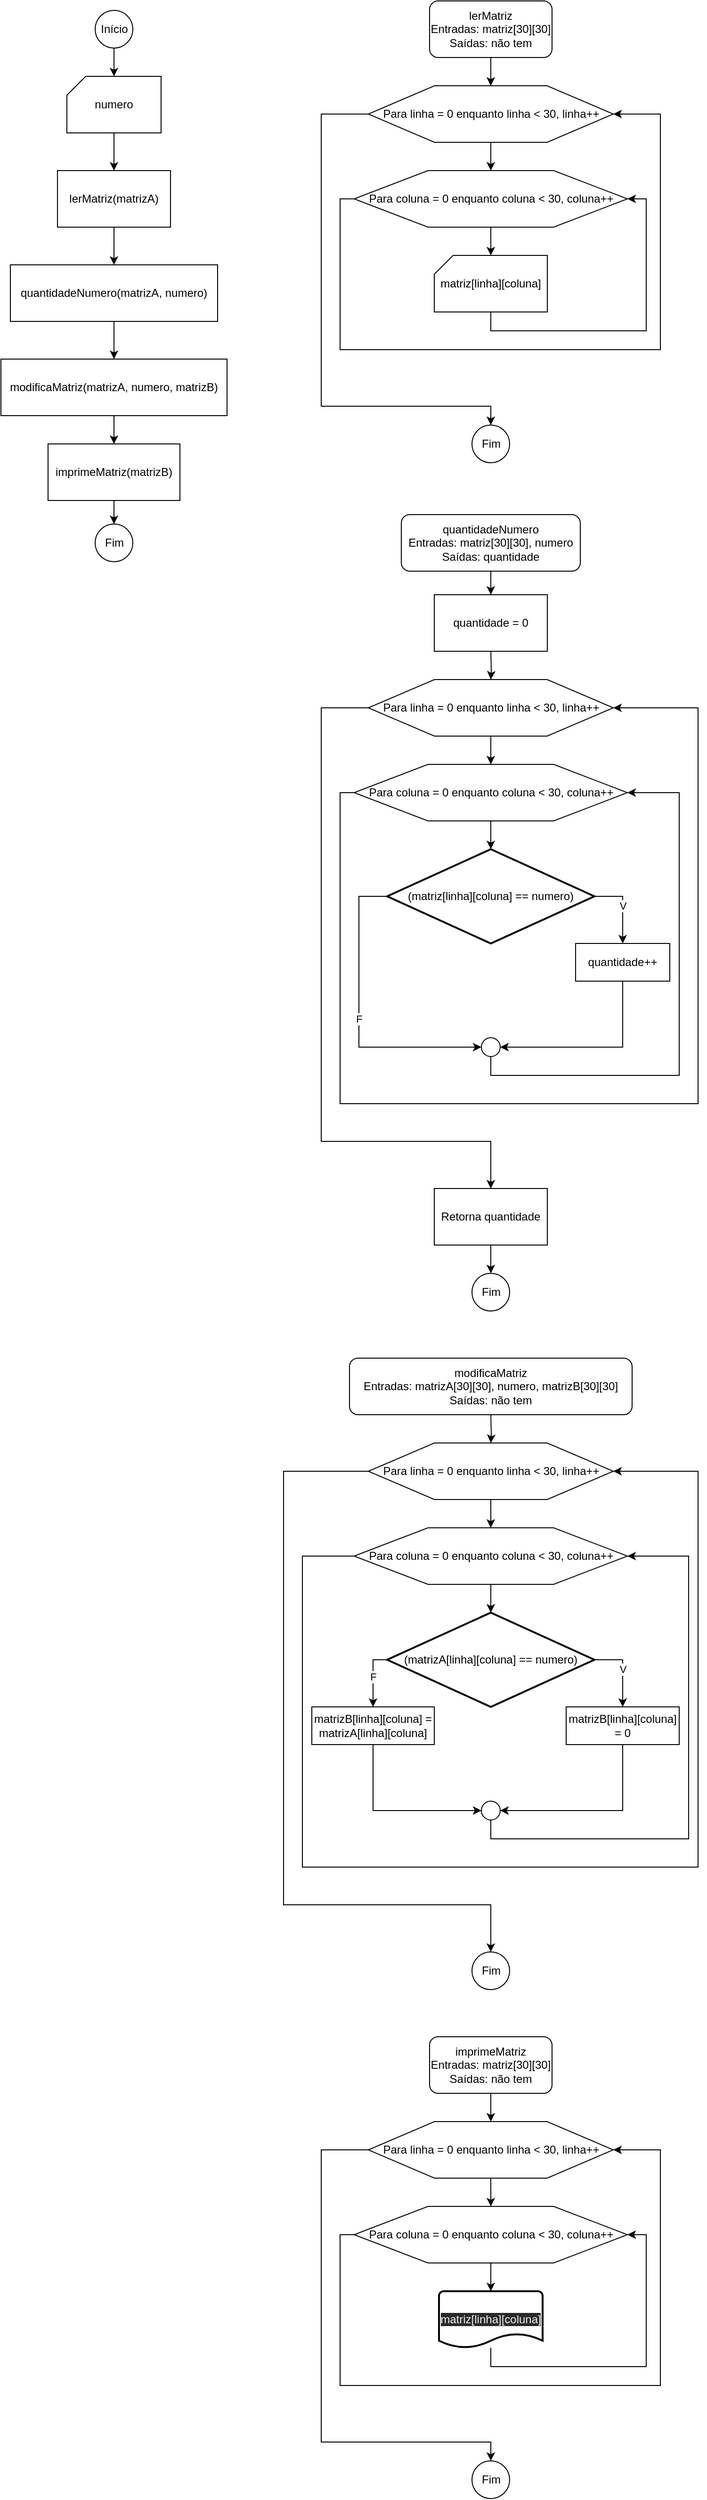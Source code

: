 <mxfile version="18.1.3" type="device"><diagram id="iU4swdLSRw2K233-CG_D" name="Página-1"><mxGraphModel dx="2594" dy="1726" grid="1" gridSize="10" guides="1" tooltips="1" connect="1" arrows="1" fold="1" page="1" pageScale="1" pageWidth="827" pageHeight="1169" math="0" shadow="0"><root><mxCell id="0"/><mxCell id="1" parent="0"/><mxCell id="jXp28sljwEBkefwlSQyI-7" value="" style="edgeStyle=orthogonalEdgeStyle;rounded=0;orthogonalLoop=1;jettySize=auto;html=1;" edge="1" parent="1" source="jXp28sljwEBkefwlSQyI-1" target="jXp28sljwEBkefwlSQyI-3"><mxGeometry relative="1" as="geometry"/></mxCell><mxCell id="jXp28sljwEBkefwlSQyI-1" value="Início" style="verticalLabelPosition=middle;verticalAlign=middle;html=1;shape=mxgraph.flowchart.on-page_reference;labelPosition=center;align=center;" vertex="1" parent="1"><mxGeometry x="140" y="20" width="40" height="40" as="geometry"/></mxCell><mxCell id="jXp28sljwEBkefwlSQyI-8" value="" style="edgeStyle=orthogonalEdgeStyle;rounded=0;orthogonalLoop=1;jettySize=auto;html=1;" edge="1" parent="1" source="jXp28sljwEBkefwlSQyI-3" target="jXp28sljwEBkefwlSQyI-4"><mxGeometry relative="1" as="geometry"/></mxCell><mxCell id="jXp28sljwEBkefwlSQyI-3" value="numero" style="verticalLabelPosition=middle;verticalAlign=middle;html=1;shape=card;whiteSpace=wrap;size=20;arcSize=12;labelPosition=center;align=center;" vertex="1" parent="1"><mxGeometry x="110" y="90" width="100" height="60" as="geometry"/></mxCell><mxCell id="jXp28sljwEBkefwlSQyI-9" value="" style="edgeStyle=orthogonalEdgeStyle;rounded=0;orthogonalLoop=1;jettySize=auto;html=1;" edge="1" parent="1" source="jXp28sljwEBkefwlSQyI-4" target="jXp28sljwEBkefwlSQyI-5"><mxGeometry relative="1" as="geometry"/></mxCell><mxCell id="jXp28sljwEBkefwlSQyI-4" value="lerMatriz(matrizA)" style="rounded=0;whiteSpace=wrap;html=1;" vertex="1" parent="1"><mxGeometry x="100" y="190" width="120" height="60" as="geometry"/></mxCell><mxCell id="jXp28sljwEBkefwlSQyI-10" value="" style="edgeStyle=orthogonalEdgeStyle;rounded=0;orthogonalLoop=1;jettySize=auto;html=1;" edge="1" parent="1" source="jXp28sljwEBkefwlSQyI-5" target="jXp28sljwEBkefwlSQyI-6"><mxGeometry relative="1" as="geometry"/></mxCell><mxCell id="jXp28sljwEBkefwlSQyI-5" value="quantidadeNumero(matrizA, numero)" style="rounded=0;whiteSpace=wrap;html=1;" vertex="1" parent="1"><mxGeometry x="50" y="290" width="220" height="60" as="geometry"/></mxCell><mxCell id="jXp28sljwEBkefwlSQyI-77" value="" style="edgeStyle=orthogonalEdgeStyle;rounded=0;orthogonalLoop=1;jettySize=auto;html=1;" edge="1" parent="1" source="jXp28sljwEBkefwlSQyI-6" target="jXp28sljwEBkefwlSQyI-76"><mxGeometry relative="1" as="geometry"/></mxCell><mxCell id="jXp28sljwEBkefwlSQyI-6" value="modificaMatriz(matrizA, numero, matrizB)" style="rounded=0;whiteSpace=wrap;html=1;" vertex="1" parent="1"><mxGeometry x="40" y="390" width="240" height="60" as="geometry"/></mxCell><mxCell id="jXp28sljwEBkefwlSQyI-11" value="Fim" style="verticalLabelPosition=middle;verticalAlign=middle;html=1;shape=mxgraph.flowchart.on-page_reference;labelPosition=center;align=center;" vertex="1" parent="1"><mxGeometry x="140" y="565" width="40" height="40" as="geometry"/></mxCell><mxCell id="jXp28sljwEBkefwlSQyI-16" value="" style="edgeStyle=orthogonalEdgeStyle;rounded=0;orthogonalLoop=1;jettySize=auto;html=1;" edge="1" parent="1" source="jXp28sljwEBkefwlSQyI-13" target="jXp28sljwEBkefwlSQyI-14"><mxGeometry relative="1" as="geometry"/></mxCell><mxCell id="jXp28sljwEBkefwlSQyI-13" value="lerMatriz&lt;br&gt;Entradas: matriz[30][30]&lt;br&gt;Saídas: não tem" style="rounded=1;whiteSpace=wrap;html=1;" vertex="1" parent="1"><mxGeometry x="495" y="10" width="130" height="60" as="geometry"/></mxCell><mxCell id="jXp28sljwEBkefwlSQyI-17" value="" style="edgeStyle=orthogonalEdgeStyle;rounded=0;orthogonalLoop=1;jettySize=auto;html=1;" edge="1" parent="1" source="jXp28sljwEBkefwlSQyI-14" target="jXp28sljwEBkefwlSQyI-15"><mxGeometry relative="1" as="geometry"/></mxCell><mxCell id="jXp28sljwEBkefwlSQyI-23" style="edgeStyle=orthogonalEdgeStyle;rounded=0;orthogonalLoop=1;jettySize=auto;html=1;entryX=0.5;entryY=0;entryDx=0;entryDy=0;entryPerimeter=0;" edge="1" parent="1" source="jXp28sljwEBkefwlSQyI-14" target="jXp28sljwEBkefwlSQyI-22"><mxGeometry relative="1" as="geometry"><Array as="points"><mxPoint x="380" y="130"/><mxPoint x="380" y="440"/><mxPoint x="560" y="440"/></Array></mxGeometry></mxCell><mxCell id="jXp28sljwEBkefwlSQyI-14" value="Para linha = 0 enquanto linha &amp;lt; 30, linha++" style="verticalLabelPosition=middle;verticalAlign=middle;html=1;shape=hexagon;perimeter=hexagonPerimeter2;arcSize=6;size=0.27;labelPosition=center;align=center;" vertex="1" parent="1"><mxGeometry x="430" y="100" width="260" height="60" as="geometry"/></mxCell><mxCell id="jXp28sljwEBkefwlSQyI-19" value="" style="edgeStyle=orthogonalEdgeStyle;rounded=0;orthogonalLoop=1;jettySize=auto;html=1;" edge="1" parent="1" source="jXp28sljwEBkefwlSQyI-15" target="jXp28sljwEBkefwlSQyI-18"><mxGeometry relative="1" as="geometry"/></mxCell><mxCell id="jXp28sljwEBkefwlSQyI-21" style="edgeStyle=orthogonalEdgeStyle;rounded=0;orthogonalLoop=1;jettySize=auto;html=1;entryX=1;entryY=0.5;entryDx=0;entryDy=0;" edge="1" parent="1" source="jXp28sljwEBkefwlSQyI-15" target="jXp28sljwEBkefwlSQyI-14"><mxGeometry relative="1" as="geometry"><Array as="points"><mxPoint x="400" y="220"/><mxPoint x="400" y="380"/><mxPoint x="740" y="380"/><mxPoint x="740" y="130"/></Array></mxGeometry></mxCell><mxCell id="jXp28sljwEBkefwlSQyI-15" value="Para coluna = 0 enquanto coluna &amp;lt; 30, coluna++" style="verticalLabelPosition=middle;verticalAlign=middle;html=1;shape=hexagon;perimeter=hexagonPerimeter2;arcSize=6;size=0.27;labelPosition=center;align=center;" vertex="1" parent="1"><mxGeometry x="415" y="190" width="290" height="60" as="geometry"/></mxCell><mxCell id="jXp28sljwEBkefwlSQyI-20" style="edgeStyle=orthogonalEdgeStyle;rounded=0;orthogonalLoop=1;jettySize=auto;html=1;entryX=1;entryY=0.5;entryDx=0;entryDy=0;" edge="1" parent="1" source="jXp28sljwEBkefwlSQyI-18" target="jXp28sljwEBkefwlSQyI-15"><mxGeometry relative="1" as="geometry"><Array as="points"><mxPoint x="560" y="360"/><mxPoint x="725" y="360"/><mxPoint x="725" y="220"/></Array></mxGeometry></mxCell><mxCell id="jXp28sljwEBkefwlSQyI-18" value="matriz[linha][coluna]" style="verticalLabelPosition=middle;verticalAlign=middle;html=1;shape=card;whiteSpace=wrap;size=20;arcSize=12;labelPosition=center;align=center;" vertex="1" parent="1"><mxGeometry x="500" y="280" width="120" height="60" as="geometry"/></mxCell><mxCell id="jXp28sljwEBkefwlSQyI-22" value="Fim" style="verticalLabelPosition=middle;verticalAlign=middle;html=1;shape=mxgraph.flowchart.on-page_reference;labelPosition=center;align=center;" vertex="1" parent="1"><mxGeometry x="540" y="460" width="40" height="40" as="geometry"/></mxCell><mxCell id="jXp28sljwEBkefwlSQyI-30" value="" style="edgeStyle=orthogonalEdgeStyle;rounded=0;orthogonalLoop=1;jettySize=auto;html=1;" edge="1" parent="1" source="jXp28sljwEBkefwlSQyI-24" target="jXp28sljwEBkefwlSQyI-29"><mxGeometry relative="1" as="geometry"/></mxCell><mxCell id="jXp28sljwEBkefwlSQyI-24" value="quantidadeNumero&lt;br&gt;Entradas: matriz[30][30], numero&lt;br&gt;Saídas: quantidade" style="rounded=1;whiteSpace=wrap;html=1;" vertex="1" parent="1"><mxGeometry x="465" y="555" width="190" height="60" as="geometry"/></mxCell><mxCell id="jXp28sljwEBkefwlSQyI-25" value="" style="edgeStyle=orthogonalEdgeStyle;rounded=0;orthogonalLoop=1;jettySize=auto;html=1;" edge="1" parent="1" target="jXp28sljwEBkefwlSQyI-27"><mxGeometry relative="1" as="geometry"><mxPoint x="560.029" y="700" as="sourcePoint"/></mxGeometry></mxCell><mxCell id="jXp28sljwEBkefwlSQyI-26" value="" style="edgeStyle=orthogonalEdgeStyle;rounded=0;orthogonalLoop=1;jettySize=auto;html=1;" edge="1" parent="1" source="jXp28sljwEBkefwlSQyI-27" target="jXp28sljwEBkefwlSQyI-28"><mxGeometry relative="1" as="geometry"/></mxCell><mxCell id="jXp28sljwEBkefwlSQyI-43" style="edgeStyle=orthogonalEdgeStyle;rounded=0;orthogonalLoop=1;jettySize=auto;html=1;" edge="1" parent="1" source="jXp28sljwEBkefwlSQyI-27" target="jXp28sljwEBkefwlSQyI-40"><mxGeometry relative="1" as="geometry"><Array as="points"><mxPoint x="380" y="760"/><mxPoint x="380" y="1220"/><mxPoint x="560" y="1220"/></Array></mxGeometry></mxCell><mxCell id="jXp28sljwEBkefwlSQyI-27" value="Para linha = 0 enquanto linha &amp;lt; 30, linha++" style="verticalLabelPosition=middle;verticalAlign=middle;html=1;shape=hexagon;perimeter=hexagonPerimeter2;arcSize=6;size=0.27;labelPosition=center;align=center;" vertex="1" parent="1"><mxGeometry x="430" y="730" width="260" height="60" as="geometry"/></mxCell><mxCell id="jXp28sljwEBkefwlSQyI-32" value="" style="edgeStyle=orthogonalEdgeStyle;rounded=0;orthogonalLoop=1;jettySize=auto;html=1;" edge="1" parent="1" source="jXp28sljwEBkefwlSQyI-28" target="jXp28sljwEBkefwlSQyI-31"><mxGeometry relative="1" as="geometry"/></mxCell><mxCell id="jXp28sljwEBkefwlSQyI-39" style="edgeStyle=orthogonalEdgeStyle;rounded=0;orthogonalLoop=1;jettySize=auto;html=1;entryX=1;entryY=0.5;entryDx=0;entryDy=0;" edge="1" parent="1" source="jXp28sljwEBkefwlSQyI-28" target="jXp28sljwEBkefwlSQyI-27"><mxGeometry relative="1" as="geometry"><Array as="points"><mxPoint x="400" y="850"/><mxPoint x="400" y="1180"/><mxPoint x="780" y="1180"/><mxPoint x="780" y="760"/></Array></mxGeometry></mxCell><mxCell id="jXp28sljwEBkefwlSQyI-28" value="Para coluna = 0 enquanto coluna &amp;lt; 30, coluna++" style="verticalLabelPosition=middle;verticalAlign=middle;html=1;shape=hexagon;perimeter=hexagonPerimeter2;arcSize=6;size=0.27;labelPosition=center;align=center;" vertex="1" parent="1"><mxGeometry x="415" y="820" width="290" height="60" as="geometry"/></mxCell><mxCell id="jXp28sljwEBkefwlSQyI-29" value="quantidade = 0" style="rounded=0;whiteSpace=wrap;html=1;" vertex="1" parent="1"><mxGeometry x="500" y="640" width="120" height="60" as="geometry"/></mxCell><mxCell id="jXp28sljwEBkefwlSQyI-34" value="V" style="edgeStyle=orthogonalEdgeStyle;rounded=0;orthogonalLoop=1;jettySize=auto;html=1;" edge="1" parent="1" source="jXp28sljwEBkefwlSQyI-31" target="jXp28sljwEBkefwlSQyI-33"><mxGeometry relative="1" as="geometry"><Array as="points"><mxPoint x="700" y="960"/></Array></mxGeometry></mxCell><mxCell id="jXp28sljwEBkefwlSQyI-36" value="F" style="edgeStyle=orthogonalEdgeStyle;rounded=0;orthogonalLoop=1;jettySize=auto;html=1;entryX=0;entryY=0.5;entryDx=0;entryDy=0;entryPerimeter=0;" edge="1" parent="1" source="jXp28sljwEBkefwlSQyI-31" target="jXp28sljwEBkefwlSQyI-35"><mxGeometry relative="1" as="geometry"><Array as="points"><mxPoint x="420" y="960"/><mxPoint x="420" y="1120"/></Array></mxGeometry></mxCell><mxCell id="jXp28sljwEBkefwlSQyI-31" value="(matriz[linha][coluna] == numero)" style="strokeWidth=2;html=1;shape=mxgraph.flowchart.decision;whiteSpace=wrap;" vertex="1" parent="1"><mxGeometry x="450" y="910" width="220" height="100" as="geometry"/></mxCell><mxCell id="jXp28sljwEBkefwlSQyI-37" style="edgeStyle=orthogonalEdgeStyle;rounded=0;orthogonalLoop=1;jettySize=auto;html=1;entryX=1;entryY=0.5;entryDx=0;entryDy=0;entryPerimeter=0;" edge="1" parent="1" source="jXp28sljwEBkefwlSQyI-33" target="jXp28sljwEBkefwlSQyI-35"><mxGeometry relative="1" as="geometry"><Array as="points"><mxPoint x="700" y="1120"/></Array></mxGeometry></mxCell><mxCell id="jXp28sljwEBkefwlSQyI-33" value="quantidade++" style="rounded=0;whiteSpace=wrap;html=1;" vertex="1" parent="1"><mxGeometry x="650" y="1010" width="100" height="40" as="geometry"/></mxCell><mxCell id="jXp28sljwEBkefwlSQyI-38" style="edgeStyle=orthogonalEdgeStyle;rounded=0;orthogonalLoop=1;jettySize=auto;html=1;entryX=1;entryY=0.5;entryDx=0;entryDy=0;" edge="1" parent="1" source="jXp28sljwEBkefwlSQyI-35" target="jXp28sljwEBkefwlSQyI-28"><mxGeometry relative="1" as="geometry"><Array as="points"><mxPoint x="560" y="1150"/><mxPoint x="760" y="1150"/><mxPoint x="760" y="850"/></Array></mxGeometry></mxCell><mxCell id="jXp28sljwEBkefwlSQyI-35" value="" style="verticalLabelPosition=bottom;verticalAlign=top;html=1;shape=mxgraph.flowchart.on-page_reference;" vertex="1" parent="1"><mxGeometry x="550" y="1110" width="20" height="20" as="geometry"/></mxCell><mxCell id="jXp28sljwEBkefwlSQyI-42" value="" style="edgeStyle=orthogonalEdgeStyle;rounded=0;orthogonalLoop=1;jettySize=auto;html=1;" edge="1" parent="1" source="jXp28sljwEBkefwlSQyI-40" target="jXp28sljwEBkefwlSQyI-41"><mxGeometry relative="1" as="geometry"/></mxCell><mxCell id="jXp28sljwEBkefwlSQyI-40" value="Retorna quantidade" style="rounded=0;whiteSpace=wrap;html=1;" vertex="1" parent="1"><mxGeometry x="500" y="1270" width="120" height="60" as="geometry"/></mxCell><mxCell id="jXp28sljwEBkefwlSQyI-41" value="Fim" style="verticalLabelPosition=middle;verticalAlign=middle;html=1;shape=mxgraph.flowchart.on-page_reference;labelPosition=center;align=center;" vertex="1" parent="1"><mxGeometry x="540" y="1360" width="40" height="40" as="geometry"/></mxCell><mxCell id="jXp28sljwEBkefwlSQyI-44" value="modificaMatriz&lt;br&gt;Entradas: matrizA[30][30], numero, matrizB[30][30]&lt;br&gt;Saídas: não tem" style="rounded=1;whiteSpace=wrap;html=1;" vertex="1" parent="1"><mxGeometry x="410" y="1450" width="300" height="60" as="geometry"/></mxCell><mxCell id="jXp28sljwEBkefwlSQyI-46" value="" style="edgeStyle=orthogonalEdgeStyle;rounded=0;orthogonalLoop=1;jettySize=auto;html=1;" edge="1" parent="1" target="jXp28sljwEBkefwlSQyI-49"><mxGeometry relative="1" as="geometry"><mxPoint x="560.029" y="1510" as="sourcePoint"/></mxGeometry></mxCell><mxCell id="jXp28sljwEBkefwlSQyI-47" value="" style="edgeStyle=orthogonalEdgeStyle;rounded=0;orthogonalLoop=1;jettySize=auto;html=1;" edge="1" parent="1" source="jXp28sljwEBkefwlSQyI-49" target="jXp28sljwEBkefwlSQyI-52"><mxGeometry relative="1" as="geometry"/></mxCell><mxCell id="jXp28sljwEBkefwlSQyI-48" style="edgeStyle=orthogonalEdgeStyle;rounded=0;orthogonalLoop=1;jettySize=auto;html=1;" edge="1" parent="1" source="jXp28sljwEBkefwlSQyI-49"><mxGeometry relative="1" as="geometry"><mxPoint x="560" y="2080" as="targetPoint"/><Array as="points"><mxPoint x="340" y="1570"/><mxPoint x="340" y="2030"/><mxPoint x="560" y="2030"/></Array></mxGeometry></mxCell><mxCell id="jXp28sljwEBkefwlSQyI-49" value="Para linha = 0 enquanto linha &amp;lt; 30, linha++" style="verticalLabelPosition=middle;verticalAlign=middle;html=1;shape=hexagon;perimeter=hexagonPerimeter2;arcSize=6;size=0.27;labelPosition=center;align=center;" vertex="1" parent="1"><mxGeometry x="430" y="1540" width="260" height="60" as="geometry"/></mxCell><mxCell id="jXp28sljwEBkefwlSQyI-50" value="" style="edgeStyle=orthogonalEdgeStyle;rounded=0;orthogonalLoop=1;jettySize=auto;html=1;" edge="1" parent="1" source="jXp28sljwEBkefwlSQyI-52" target="jXp28sljwEBkefwlSQyI-55"><mxGeometry relative="1" as="geometry"/></mxCell><mxCell id="jXp28sljwEBkefwlSQyI-51" style="edgeStyle=orthogonalEdgeStyle;rounded=0;orthogonalLoop=1;jettySize=auto;html=1;entryX=1;entryY=0.5;entryDx=0;entryDy=0;" edge="1" parent="1" source="jXp28sljwEBkefwlSQyI-52" target="jXp28sljwEBkefwlSQyI-49"><mxGeometry relative="1" as="geometry"><Array as="points"><mxPoint x="360" y="1660"/><mxPoint x="360" y="1990"/><mxPoint x="780" y="1990"/><mxPoint x="780" y="1570"/></Array></mxGeometry></mxCell><mxCell id="jXp28sljwEBkefwlSQyI-52" value="Para coluna = 0 enquanto coluna &amp;lt; 30, coluna++" style="verticalLabelPosition=middle;verticalAlign=middle;html=1;shape=hexagon;perimeter=hexagonPerimeter2;arcSize=6;size=0.27;labelPosition=center;align=center;" vertex="1" parent="1"><mxGeometry x="415" y="1630" width="290" height="60" as="geometry"/></mxCell><mxCell id="jXp28sljwEBkefwlSQyI-53" value="V" style="edgeStyle=orthogonalEdgeStyle;rounded=0;orthogonalLoop=1;jettySize=auto;html=1;" edge="1" parent="1" source="jXp28sljwEBkefwlSQyI-55" target="jXp28sljwEBkefwlSQyI-57"><mxGeometry relative="1" as="geometry"><Array as="points"><mxPoint x="700" y="1770"/></Array></mxGeometry></mxCell><mxCell id="jXp28sljwEBkefwlSQyI-61" value="F" style="edgeStyle=orthogonalEdgeStyle;rounded=0;orthogonalLoop=1;jettySize=auto;html=1;entryX=0.5;entryY=0;entryDx=0;entryDy=0;" edge="1" parent="1" source="jXp28sljwEBkefwlSQyI-55" target="jXp28sljwEBkefwlSQyI-60"><mxGeometry relative="1" as="geometry"><Array as="points"><mxPoint x="435" y="1770"/></Array></mxGeometry></mxCell><mxCell id="jXp28sljwEBkefwlSQyI-55" value="(matrizA[linha][coluna] == numero)" style="strokeWidth=2;html=1;shape=mxgraph.flowchart.decision;whiteSpace=wrap;" vertex="1" parent="1"><mxGeometry x="450" y="1720" width="220" height="100" as="geometry"/></mxCell><mxCell id="jXp28sljwEBkefwlSQyI-56" style="edgeStyle=orthogonalEdgeStyle;rounded=0;orthogonalLoop=1;jettySize=auto;html=1;entryX=1;entryY=0.5;entryDx=0;entryDy=0;entryPerimeter=0;" edge="1" parent="1" source="jXp28sljwEBkefwlSQyI-57" target="jXp28sljwEBkefwlSQyI-59"><mxGeometry relative="1" as="geometry"><Array as="points"><mxPoint x="700" y="1930"/></Array></mxGeometry></mxCell><mxCell id="jXp28sljwEBkefwlSQyI-57" value="matrizB[linha][coluna] = 0" style="rounded=0;whiteSpace=wrap;html=1;" vertex="1" parent="1"><mxGeometry x="640" y="1820" width="120" height="40" as="geometry"/></mxCell><mxCell id="jXp28sljwEBkefwlSQyI-58" style="edgeStyle=orthogonalEdgeStyle;rounded=0;orthogonalLoop=1;jettySize=auto;html=1;entryX=1;entryY=0.5;entryDx=0;entryDy=0;" edge="1" parent="1" source="jXp28sljwEBkefwlSQyI-59" target="jXp28sljwEBkefwlSQyI-52"><mxGeometry relative="1" as="geometry"><Array as="points"><mxPoint x="560" y="1960"/><mxPoint x="770" y="1960"/><mxPoint x="770" y="1660"/></Array></mxGeometry></mxCell><mxCell id="jXp28sljwEBkefwlSQyI-59" value="" style="verticalLabelPosition=bottom;verticalAlign=top;html=1;shape=mxgraph.flowchart.on-page_reference;" vertex="1" parent="1"><mxGeometry x="550" y="1920" width="20" height="20" as="geometry"/></mxCell><mxCell id="jXp28sljwEBkefwlSQyI-62" style="edgeStyle=orthogonalEdgeStyle;rounded=0;orthogonalLoop=1;jettySize=auto;html=1;entryX=0;entryY=0.5;entryDx=0;entryDy=0;entryPerimeter=0;" edge="1" parent="1" source="jXp28sljwEBkefwlSQyI-60" target="jXp28sljwEBkefwlSQyI-59"><mxGeometry relative="1" as="geometry"><Array as="points"><mxPoint x="435" y="1930"/></Array></mxGeometry></mxCell><mxCell id="jXp28sljwEBkefwlSQyI-60" value="matrizB[linha][coluna] = matrizA[linha][coluna]" style="rounded=0;whiteSpace=wrap;html=1;" vertex="1" parent="1"><mxGeometry x="370" y="1820" width="130" height="40" as="geometry"/></mxCell><mxCell id="jXp28sljwEBkefwlSQyI-63" value="Fim" style="verticalLabelPosition=middle;verticalAlign=middle;html=1;shape=mxgraph.flowchart.on-page_reference;labelPosition=center;align=center;" vertex="1" parent="1"><mxGeometry x="540" y="2080" width="40" height="40" as="geometry"/></mxCell><mxCell id="jXp28sljwEBkefwlSQyI-64" value="" style="edgeStyle=orthogonalEdgeStyle;rounded=0;orthogonalLoop=1;jettySize=auto;html=1;" edge="1" parent="1" source="jXp28sljwEBkefwlSQyI-65" target="jXp28sljwEBkefwlSQyI-68"><mxGeometry relative="1" as="geometry"/></mxCell><mxCell id="jXp28sljwEBkefwlSQyI-65" value="imprimeMatriz&lt;br&gt;Entradas: matriz[30][30]&lt;br&gt;Saídas: não tem" style="rounded=1;whiteSpace=wrap;html=1;" vertex="1" parent="1"><mxGeometry x="495" y="2170" width="130" height="60" as="geometry"/></mxCell><mxCell id="jXp28sljwEBkefwlSQyI-66" value="" style="edgeStyle=orthogonalEdgeStyle;rounded=0;orthogonalLoop=1;jettySize=auto;html=1;" edge="1" parent="1" source="jXp28sljwEBkefwlSQyI-68" target="jXp28sljwEBkefwlSQyI-71"><mxGeometry relative="1" as="geometry"/></mxCell><mxCell id="jXp28sljwEBkefwlSQyI-67" style="edgeStyle=orthogonalEdgeStyle;rounded=0;orthogonalLoop=1;jettySize=auto;html=1;entryX=0.5;entryY=0;entryDx=0;entryDy=0;entryPerimeter=0;" edge="1" parent="1" source="jXp28sljwEBkefwlSQyI-68" target="jXp28sljwEBkefwlSQyI-74"><mxGeometry relative="1" as="geometry"><Array as="points"><mxPoint x="380" y="2290"/><mxPoint x="380" y="2600"/><mxPoint x="560" y="2600"/></Array></mxGeometry></mxCell><mxCell id="jXp28sljwEBkefwlSQyI-68" value="Para linha = 0 enquanto linha &amp;lt; 30, linha++" style="verticalLabelPosition=middle;verticalAlign=middle;html=1;shape=hexagon;perimeter=hexagonPerimeter2;arcSize=6;size=0.27;labelPosition=center;align=center;" vertex="1" parent="1"><mxGeometry x="430" y="2260" width="260" height="60" as="geometry"/></mxCell><mxCell id="jXp28sljwEBkefwlSQyI-69" value="" style="edgeStyle=orthogonalEdgeStyle;rounded=0;orthogonalLoop=1;jettySize=auto;html=1;" edge="1" parent="1" source="jXp28sljwEBkefwlSQyI-71"><mxGeometry relative="1" as="geometry"><mxPoint x="560" y="2440" as="targetPoint"/></mxGeometry></mxCell><mxCell id="jXp28sljwEBkefwlSQyI-70" style="edgeStyle=orthogonalEdgeStyle;rounded=0;orthogonalLoop=1;jettySize=auto;html=1;entryX=1;entryY=0.5;entryDx=0;entryDy=0;" edge="1" parent="1" source="jXp28sljwEBkefwlSQyI-71" target="jXp28sljwEBkefwlSQyI-68"><mxGeometry relative="1" as="geometry"><Array as="points"><mxPoint x="400" y="2380"/><mxPoint x="400" y="2540"/><mxPoint x="740" y="2540"/><mxPoint x="740" y="2290"/></Array></mxGeometry></mxCell><mxCell id="jXp28sljwEBkefwlSQyI-71" value="Para coluna = 0 enquanto coluna &amp;lt; 30, coluna++" style="verticalLabelPosition=middle;verticalAlign=middle;html=1;shape=hexagon;perimeter=hexagonPerimeter2;arcSize=6;size=0.27;labelPosition=center;align=center;" vertex="1" parent="1"><mxGeometry x="415" y="2350" width="290" height="60" as="geometry"/></mxCell><mxCell id="jXp28sljwEBkefwlSQyI-72" style="edgeStyle=orthogonalEdgeStyle;rounded=0;orthogonalLoop=1;jettySize=auto;html=1;entryX=1;entryY=0.5;entryDx=0;entryDy=0;" edge="1" parent="1" target="jXp28sljwEBkefwlSQyI-71"><mxGeometry relative="1" as="geometry"><Array as="points"><mxPoint x="560" y="2520"/><mxPoint x="725" y="2520"/><mxPoint x="725" y="2380"/></Array><mxPoint x="560" y="2500" as="sourcePoint"/></mxGeometry></mxCell><mxCell id="jXp28sljwEBkefwlSQyI-74" value="Fim" style="verticalLabelPosition=middle;verticalAlign=middle;html=1;shape=mxgraph.flowchart.on-page_reference;labelPosition=center;align=center;" vertex="1" parent="1"><mxGeometry x="540" y="2620" width="40" height="40" as="geometry"/></mxCell><mxCell id="jXp28sljwEBkefwlSQyI-75" value="&lt;span style=&quot;color: rgb(240, 240, 240); font-family: Helvetica; font-size: 12px; font-style: normal; font-variant-ligatures: normal; font-variant-caps: normal; font-weight: 400; letter-spacing: normal; orphans: 2; text-align: center; text-indent: 0px; text-transform: none; widows: 2; word-spacing: 0px; -webkit-text-stroke-width: 0px; background-color: rgb(42, 42, 42); text-decoration-thickness: initial; text-decoration-style: initial; text-decoration-color: initial; float: none; display: inline !important;&quot;&gt;matriz[linha][coluna]&lt;/span&gt;" style="strokeWidth=2;html=1;shape=mxgraph.flowchart.document2;whiteSpace=wrap;size=0.25;" vertex="1" parent="1"><mxGeometry x="505" y="2440" width="110" height="60" as="geometry"/></mxCell><mxCell id="jXp28sljwEBkefwlSQyI-78" value="" style="edgeStyle=orthogonalEdgeStyle;rounded=0;orthogonalLoop=1;jettySize=auto;html=1;" edge="1" parent="1" source="jXp28sljwEBkefwlSQyI-76" target="jXp28sljwEBkefwlSQyI-11"><mxGeometry relative="1" as="geometry"/></mxCell><mxCell id="jXp28sljwEBkefwlSQyI-76" value="imprimeMatriz(matrizB)" style="rounded=0;whiteSpace=wrap;html=1;" vertex="1" parent="1"><mxGeometry x="90" y="480" width="140" height="60" as="geometry"/></mxCell></root></mxGraphModel></diagram></mxfile>